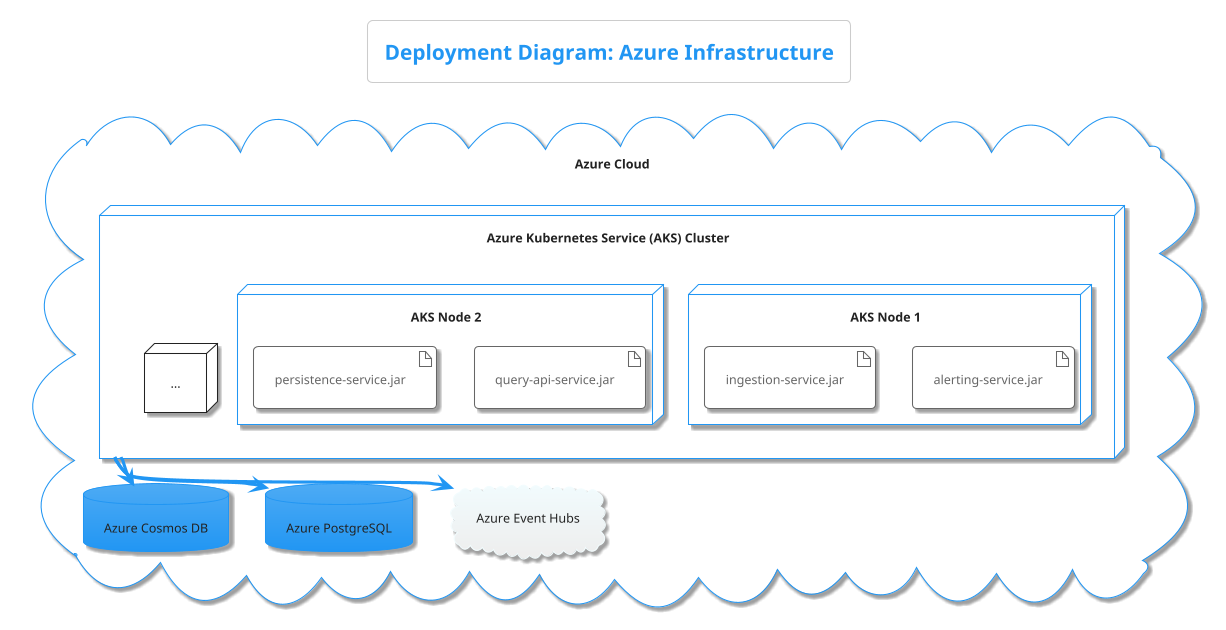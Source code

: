 @startuml
!theme materia
title Deployment Diagram: Azure Infrastructure

cloud "Azure Cloud" {

  node "Azure Kubernetes Service (AKS) Cluster" as AKS {
    node "AKS Node 1" {
      artifact "ingestion-service.jar" as ingestion_artifact
      artifact "alerting-service.jar" as alerting_artifact
    }
    node "AKS Node 2" {
      artifact "persistence-service.jar" as persistence_artifact
      artifact "query-api-service.jar" as query_artifact
    }
    node "..."
  }

  database "Azure Cosmos DB" as CosmosDB
  database "Azure PostgreSQL" as RDB
  cloud "Azure Event Hubs" as EventHubs

  ingestion_artifact -[hidden]right- alerting_artifact
  persistence_artifact -[hidden]right- query_artifact
}

AKS --> EventHubs
AKS --> RDB
AKS --> CosmosDB

@enduml